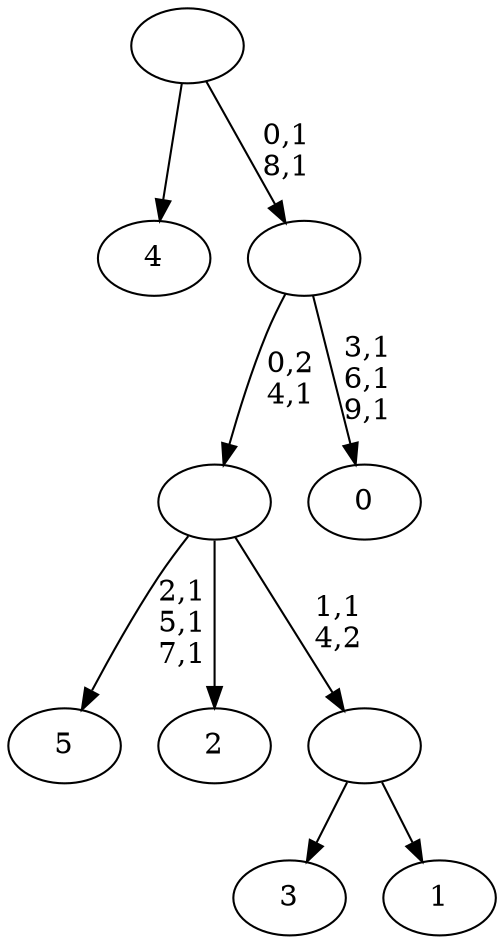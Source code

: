 digraph T {
	16 [label="5"]
	12 [label="4"]
	11 [label="3"]
	10 [label="2"]
	9 [label="1"]
	8 [label=""]
	7 [label=""]
	6 [label="0"]
	2 [label=""]
	0 [label=""]
	8 -> 11 [label=""]
	8 -> 9 [label=""]
	7 -> 16 [label="2,1\n5,1\n7,1"]
	7 -> 10 [label=""]
	7 -> 8 [label="1,1\n4,2"]
	2 -> 6 [label="3,1\n6,1\n9,1"]
	2 -> 7 [label="0,2\n4,1"]
	0 -> 2 [label="0,1\n8,1"]
	0 -> 12 [label=""]
}
